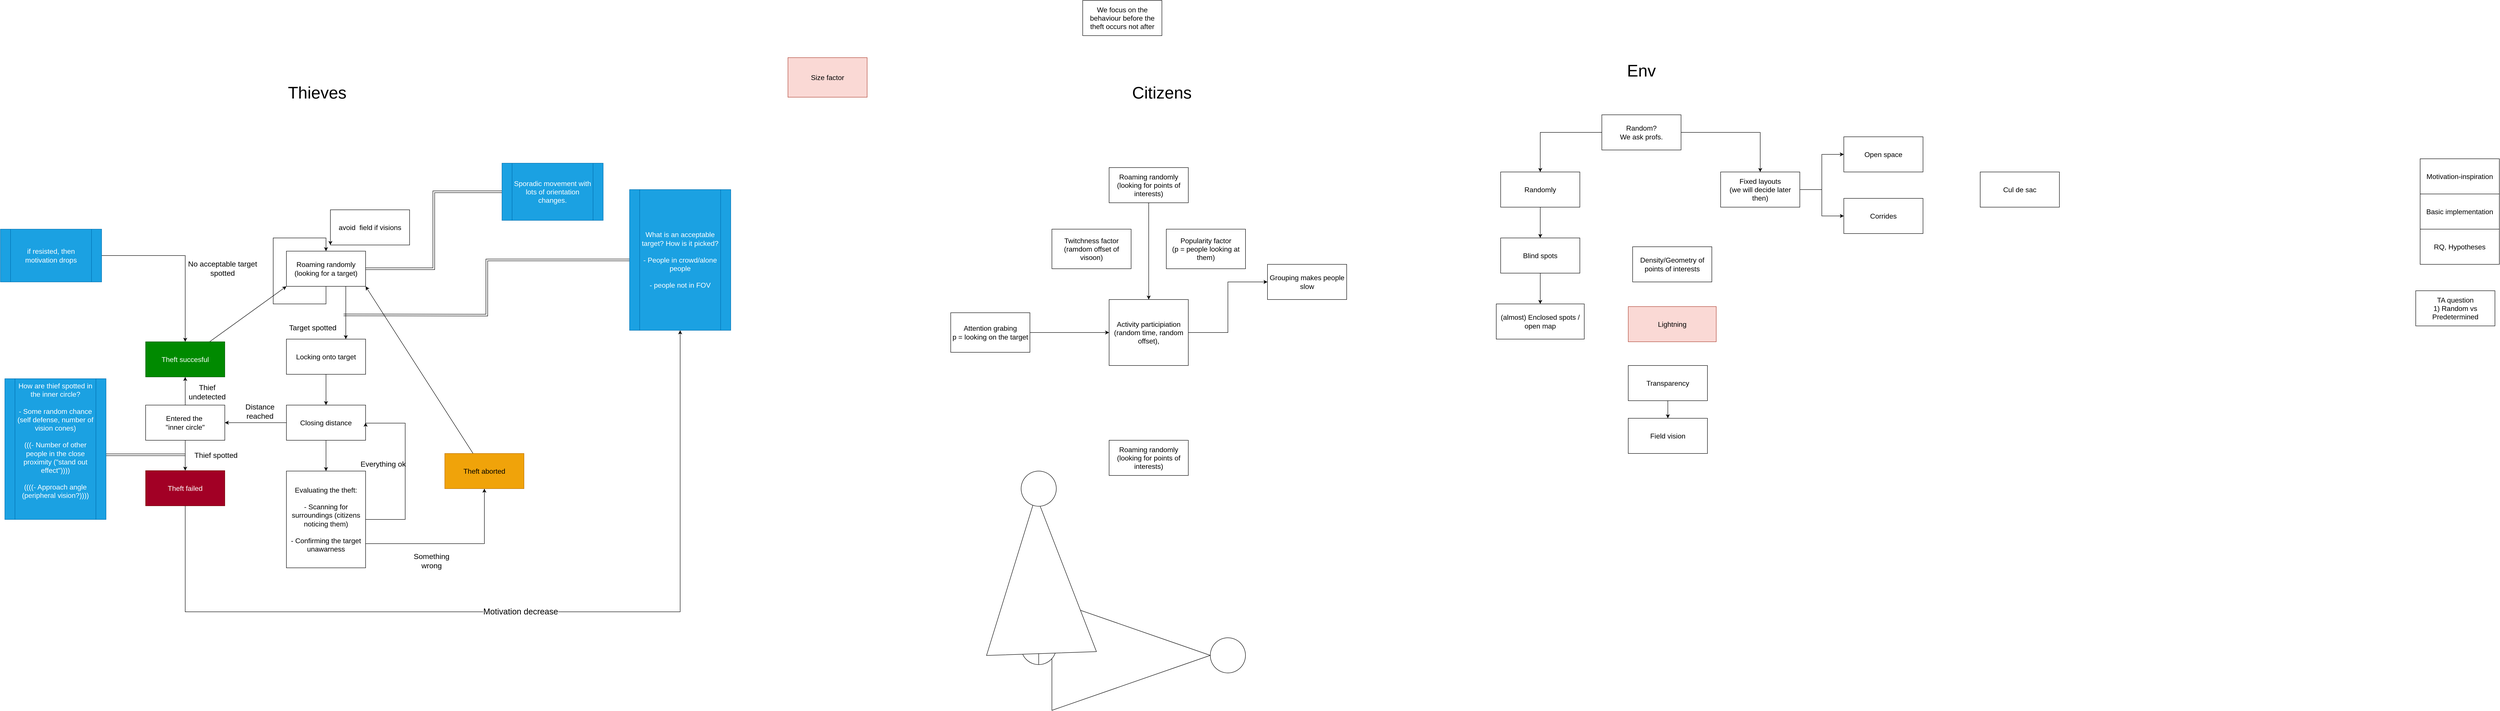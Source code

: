 <mxfile version="24.0.4" type="device">
  <diagram name="Page-1" id="_5OD_H1pg-j9sjn3mAq2">
    <mxGraphModel dx="4200" dy="4284" grid="1" gridSize="10" guides="1" tooltips="1" connect="1" arrows="1" fold="1" page="1" pageScale="1" pageWidth="6500" pageHeight="1800" math="0" shadow="0">
      <root>
        <mxCell id="0" />
        <mxCell id="1" parent="0" />
        <mxCell id="P7jncR9pwjDkhTuc6ath-14" style="edgeStyle=orthogonalEdgeStyle;rounded=0;orthogonalLoop=1;jettySize=auto;html=1;elbow=vertical;exitX=0.75;exitY=1;exitDx=0;exitDy=0;entryX=0.75;entryY=0;entryDx=0;entryDy=0;" edge="1" parent="1" source="P7jncR9pwjDkhTuc6ath-1" target="P7jncR9pwjDkhTuc6ath-3">
          <mxGeometry relative="1" as="geometry" />
        </mxCell>
        <mxCell id="P7jncR9pwjDkhTuc6ath-1" value="Roaming randomly&lt;div&gt;(looking for a target)&lt;/div&gt;" style="rounded=0;whiteSpace=wrap;html=1;fontSize=16;" vertex="1" parent="1">
          <mxGeometry x="690" y="450" width="180" height="80" as="geometry" />
        </mxCell>
        <mxCell id="P7jncR9pwjDkhTuc6ath-2" value="Thieves" style="text;html=1;align=center;verticalAlign=middle;whiteSpace=wrap;rounded=0;fontSize=38;" vertex="1" parent="1">
          <mxGeometry x="680" y="70" width="160" height="40" as="geometry" />
        </mxCell>
        <mxCell id="P7jncR9pwjDkhTuc6ath-22" style="edgeStyle=orthogonalEdgeStyle;rounded=0;orthogonalLoop=1;jettySize=auto;html=1;entryX=0.5;entryY=0;entryDx=0;entryDy=0;elbow=vertical;" edge="1" parent="1" source="P7jncR9pwjDkhTuc6ath-3" target="P7jncR9pwjDkhTuc6ath-21">
          <mxGeometry relative="1" as="geometry" />
        </mxCell>
        <mxCell id="P7jncR9pwjDkhTuc6ath-3" value="Locking onto target" style="rounded=0;whiteSpace=wrap;html=1;fontSize=16;" vertex="1" parent="1">
          <mxGeometry x="690" y="650" width="180" height="80" as="geometry" />
        </mxCell>
        <mxCell id="P7jncR9pwjDkhTuc6ath-11" style="edgeStyle=orthogonalEdgeStyle;rounded=0;orthogonalLoop=1;jettySize=auto;html=1;entryX=0.5;entryY=0;entryDx=0;entryDy=0;elbow=vertical;exitX=0.5;exitY=1;exitDx=0;exitDy=0;" edge="1" parent="1" source="P7jncR9pwjDkhTuc6ath-1" target="P7jncR9pwjDkhTuc6ath-1">
          <mxGeometry relative="1" as="geometry">
            <Array as="points">
              <mxPoint x="780" y="570" />
              <mxPoint x="660" y="570" />
              <mxPoint x="660" y="420" />
              <mxPoint x="780" y="420" />
            </Array>
          </mxGeometry>
        </mxCell>
        <mxCell id="P7jncR9pwjDkhTuc6ath-12" value="No acceptable target spotted" style="text;html=1;align=center;verticalAlign=middle;whiteSpace=wrap;rounded=0;fontSize=17;" vertex="1" parent="1">
          <mxGeometry x="440" y="475" width="210" height="30" as="geometry" />
        </mxCell>
        <mxCell id="P7jncR9pwjDkhTuc6ath-15" value="Target spotted" style="text;html=1;align=center;verticalAlign=middle;whiteSpace=wrap;rounded=0;fontSize=17;" vertex="1" parent="1">
          <mxGeometry x="690" y="610" width="120" height="30" as="geometry" />
        </mxCell>
        <mxCell id="P7jncR9pwjDkhTuc6ath-18" style="edgeStyle=orthogonalEdgeStyle;rounded=0;orthogonalLoop=1;jettySize=auto;html=1;elbow=vertical;shape=link;" edge="1" parent="1" source="P7jncR9pwjDkhTuc6ath-17">
          <mxGeometry relative="1" as="geometry">
            <mxPoint x="820" y="595" as="targetPoint" />
          </mxGeometry>
        </mxCell>
        <mxCell id="P7jncR9pwjDkhTuc6ath-17" value="What is an acceptable target? How is it picked?&lt;div&gt;&lt;br&gt;&lt;/div&gt;&lt;div&gt;- People in crowd/alone people&lt;/div&gt;&lt;div&gt;&lt;br&gt;&lt;/div&gt;&lt;div&gt;- people not in FOV&lt;/div&gt;" style="shape=process;whiteSpace=wrap;html=1;backgroundOutline=1;fontSize=16;fillColor=#1ba1e2;fontColor=#ffffff;strokeColor=#006EAF;" vertex="1" parent="1">
          <mxGeometry x="1470" y="310" width="230" height="320" as="geometry" />
        </mxCell>
        <mxCell id="P7jncR9pwjDkhTuc6ath-20" style="edgeStyle=orthogonalEdgeStyle;rounded=0;orthogonalLoop=1;jettySize=auto;html=1;entryX=1;entryY=0.5;entryDx=0;entryDy=0;elbow=vertical;shape=link;" edge="1" parent="1" source="P7jncR9pwjDkhTuc6ath-19" target="P7jncR9pwjDkhTuc6ath-1">
          <mxGeometry relative="1" as="geometry" />
        </mxCell>
        <mxCell id="P7jncR9pwjDkhTuc6ath-19" value="Sporadic movement with lots of orientation changes." style="shape=process;whiteSpace=wrap;html=1;backgroundOutline=1;fontSize=16;fillColor=#1ba1e2;fontColor=#ffffff;strokeColor=#006EAF;" vertex="1" parent="1">
          <mxGeometry x="1180" y="250" width="230" height="130" as="geometry" />
        </mxCell>
        <mxCell id="P7jncR9pwjDkhTuc6ath-24" style="edgeStyle=orthogonalEdgeStyle;rounded=0;orthogonalLoop=1;jettySize=auto;html=1;elbow=vertical;" edge="1" parent="1" source="P7jncR9pwjDkhTuc6ath-21" target="P7jncR9pwjDkhTuc6ath-23">
          <mxGeometry relative="1" as="geometry" />
        </mxCell>
        <mxCell id="P7jncR9pwjDkhTuc6ath-29" style="edgeStyle=orthogonalEdgeStyle;rounded=0;orthogonalLoop=1;jettySize=auto;html=1;entryX=1;entryY=0.5;entryDx=0;entryDy=0;elbow=vertical;" edge="1" parent="1" source="P7jncR9pwjDkhTuc6ath-21" target="P7jncR9pwjDkhTuc6ath-26">
          <mxGeometry relative="1" as="geometry" />
        </mxCell>
        <mxCell id="P7jncR9pwjDkhTuc6ath-21" value="Closing distance" style="rounded=0;whiteSpace=wrap;html=1;fontSize=16;" vertex="1" parent="1">
          <mxGeometry x="690" y="800" width="180" height="80" as="geometry" />
        </mxCell>
        <mxCell id="P7jncR9pwjDkhTuc6ath-25" style="edgeStyle=orthogonalEdgeStyle;rounded=0;orthogonalLoop=1;jettySize=auto;html=1;entryX=1;entryY=0.5;entryDx=0;entryDy=0;elbow=vertical;" edge="1" parent="1" source="P7jncR9pwjDkhTuc6ath-23" target="P7jncR9pwjDkhTuc6ath-21">
          <mxGeometry relative="1" as="geometry">
            <Array as="points">
              <mxPoint x="960" y="1060" />
              <mxPoint x="960" y="841" />
              <mxPoint x="870" y="841" />
            </Array>
          </mxGeometry>
        </mxCell>
        <mxCell id="P7jncR9pwjDkhTuc6ath-46" style="edgeStyle=orthogonalEdgeStyle;rounded=0;orthogonalLoop=1;jettySize=auto;html=1;entryX=0.5;entryY=1;entryDx=0;entryDy=0;elbow=vertical;exitX=1;exitY=0.75;exitDx=0;exitDy=0;" edge="1" parent="1" source="P7jncR9pwjDkhTuc6ath-23" target="P7jncR9pwjDkhTuc6ath-44">
          <mxGeometry relative="1" as="geometry" />
        </mxCell>
        <mxCell id="P7jncR9pwjDkhTuc6ath-23" value="&lt;div&gt;Evaluating the theft:&lt;/div&gt;&lt;div&gt;&lt;br&gt;&lt;/div&gt;- Scanning for surroundings (citizens noticing them)&lt;div&gt;&lt;br&gt;&lt;/div&gt;&lt;div&gt;- Confirming the target unawarness&lt;/div&gt;" style="rounded=0;whiteSpace=wrap;html=1;fontSize=16;" vertex="1" parent="1">
          <mxGeometry x="690" y="950" width="180" height="220" as="geometry" />
        </mxCell>
        <mxCell id="P7jncR9pwjDkhTuc6ath-39" style="edgeStyle=orthogonalEdgeStyle;rounded=0;orthogonalLoop=1;jettySize=auto;html=1;entryX=0.5;entryY=0;entryDx=0;entryDy=0;elbow=vertical;" edge="1" parent="1" source="P7jncR9pwjDkhTuc6ath-26" target="P7jncR9pwjDkhTuc6ath-31">
          <mxGeometry relative="1" as="geometry" />
        </mxCell>
        <mxCell id="P7jncR9pwjDkhTuc6ath-41" style="edgeStyle=orthogonalEdgeStyle;rounded=0;orthogonalLoop=1;jettySize=auto;html=1;elbow=vertical;" edge="1" parent="1" source="P7jncR9pwjDkhTuc6ath-26" target="P7jncR9pwjDkhTuc6ath-37">
          <mxGeometry relative="1" as="geometry" />
        </mxCell>
        <mxCell id="P7jncR9pwjDkhTuc6ath-26" value="Entered the&amp;nbsp;&lt;div&gt;&quot;inner circle&quot;&lt;/div&gt;" style="rounded=0;whiteSpace=wrap;html=1;fontSize=16;" vertex="1" parent="1">
          <mxGeometry x="370" y="800" width="180" height="80" as="geometry" />
        </mxCell>
        <mxCell id="P7jncR9pwjDkhTuc6ath-27" value="Everything ok" style="text;html=1;align=center;verticalAlign=middle;whiteSpace=wrap;rounded=0;fontSize=17;" vertex="1" parent="1">
          <mxGeometry x="850" y="920" width="120" height="30" as="geometry" />
        </mxCell>
        <mxCell id="P7jncR9pwjDkhTuc6ath-30" value="Distance reached" style="text;html=1;align=center;verticalAlign=middle;whiteSpace=wrap;rounded=0;fontSize=17;" vertex="1" parent="1">
          <mxGeometry x="570" y="800" width="120" height="30" as="geometry" />
        </mxCell>
        <mxCell id="P7jncR9pwjDkhTuc6ath-102" value="&lt;font style=&quot;font-size: 19px;&quot;&gt;Motivation decrease&lt;/font&gt;" style="edgeStyle=orthogonalEdgeStyle;rounded=0;orthogonalLoop=1;jettySize=auto;html=1;elbow=vertical;" edge="1" parent="1" source="P7jncR9pwjDkhTuc6ath-31" target="P7jncR9pwjDkhTuc6ath-17">
          <mxGeometry relative="1" as="geometry">
            <Array as="points">
              <mxPoint x="460" y="1270" />
              <mxPoint x="1585" y="1270" />
            </Array>
          </mxGeometry>
        </mxCell>
        <mxCell id="P7jncR9pwjDkhTuc6ath-31" value="Theft failed" style="rounded=0;whiteSpace=wrap;html=1;fontSize=16;fillColor=#a20025;fontColor=#ffffff;strokeColor=#6F0000;" vertex="1" parent="1">
          <mxGeometry x="370" y="949" width="180" height="80" as="geometry" />
        </mxCell>
        <mxCell id="P7jncR9pwjDkhTuc6ath-33" value="Thief spotted" style="text;html=1;align=center;verticalAlign=middle;whiteSpace=wrap;rounded=0;fontSize=17;" vertex="1" parent="1">
          <mxGeometry x="470" y="900" width="120" height="30" as="geometry" />
        </mxCell>
        <mxCell id="P7jncR9pwjDkhTuc6ath-36" style="edgeStyle=orthogonalEdgeStyle;rounded=0;orthogonalLoop=1;jettySize=auto;html=1;elbow=vertical;shape=link;" edge="1" parent="1">
          <mxGeometry relative="1" as="geometry">
            <mxPoint x="280" y="913.048" as="sourcePoint" />
            <mxPoint x="460" y="913" as="targetPoint" />
          </mxGeometry>
        </mxCell>
        <mxCell id="P7jncR9pwjDkhTuc6ath-35" value="How are thief spotted in the inner circle?&lt;div&gt;&lt;br&gt;&lt;/div&gt;&lt;div&gt;- Some random chance (self defense, number of vision cones)&lt;br&gt;&lt;/div&gt;&lt;div&gt;&lt;br&gt;&lt;div&gt;(((- Number of other people in the close proximity (&quot;stand out effect&quot;))))&lt;/div&gt;&lt;/div&gt;&lt;div&gt;&lt;br&gt;&lt;/div&gt;&lt;div&gt;((((- Approach angle (peripheral vision?))))&lt;/div&gt;&lt;div&gt;&lt;br&gt;&lt;/div&gt;&lt;div&gt;&lt;br&gt;&lt;/div&gt;" style="shape=process;whiteSpace=wrap;html=1;backgroundOutline=1;fontSize=16;fillColor=#1ba1e2;fontColor=#ffffff;strokeColor=#006EAF;" vertex="1" parent="1">
          <mxGeometry x="50" y="740" width="230" height="320" as="geometry" />
        </mxCell>
        <mxCell id="P7jncR9pwjDkhTuc6ath-43" style="rounded=0;orthogonalLoop=1;jettySize=auto;html=1;entryX=0;entryY=1;entryDx=0;entryDy=0;elbow=vertical;" edge="1" parent="1" source="P7jncR9pwjDkhTuc6ath-37" target="P7jncR9pwjDkhTuc6ath-1">
          <mxGeometry relative="1" as="geometry" />
        </mxCell>
        <mxCell id="P7jncR9pwjDkhTuc6ath-37" value="Theft succesful" style="rounded=0;whiteSpace=wrap;html=1;fontSize=16;fillColor=#008a00;fontColor=#ffffff;strokeColor=#005700;" vertex="1" parent="1">
          <mxGeometry x="370" y="656" width="180" height="80" as="geometry" />
        </mxCell>
        <mxCell id="P7jncR9pwjDkhTuc6ath-42" value="Thief undetected" style="text;html=1;align=center;verticalAlign=middle;whiteSpace=wrap;rounded=0;fontSize=17;" vertex="1" parent="1">
          <mxGeometry x="450" y="756" width="120" height="30" as="geometry" />
        </mxCell>
        <mxCell id="P7jncR9pwjDkhTuc6ath-45" style="rounded=0;orthogonalLoop=1;jettySize=auto;html=1;entryX=1;entryY=1;entryDx=0;entryDy=0;elbow=vertical;" edge="1" parent="1" source="P7jncR9pwjDkhTuc6ath-44" target="P7jncR9pwjDkhTuc6ath-1">
          <mxGeometry relative="1" as="geometry" />
        </mxCell>
        <mxCell id="P7jncR9pwjDkhTuc6ath-44" value="Theft aborted" style="rounded=0;whiteSpace=wrap;html=1;fontSize=16;fillColor=#f0a30a;fontColor=#000000;strokeColor=#BD7000;" vertex="1" parent="1">
          <mxGeometry x="1050" y="910" width="180" height="80" as="geometry" />
        </mxCell>
        <mxCell id="P7jncR9pwjDkhTuc6ath-47" value="Something wrong" style="text;html=1;align=center;verticalAlign=middle;whiteSpace=wrap;rounded=0;fontSize=17;" vertex="1" parent="1">
          <mxGeometry x="960" y="1140" width="120" height="30" as="geometry" />
        </mxCell>
        <mxCell id="P7jncR9pwjDkhTuc6ath-48" value="Citizens" style="text;html=1;align=center;verticalAlign=middle;whiteSpace=wrap;rounded=0;fontSize=38;" vertex="1" parent="1">
          <mxGeometry x="2600" y="70" width="160" height="40" as="geometry" />
        </mxCell>
        <mxCell id="P7jncR9pwjDkhTuc6ath-51" style="edgeStyle=orthogonalEdgeStyle;rounded=0;orthogonalLoop=1;jettySize=auto;html=1;elbow=vertical;" edge="1" parent="1" source="P7jncR9pwjDkhTuc6ath-49" target="P7jncR9pwjDkhTuc6ath-37">
          <mxGeometry relative="1" as="geometry" />
        </mxCell>
        <mxCell id="P7jncR9pwjDkhTuc6ath-49" value="if resisted, then motivation drops" style="shape=process;whiteSpace=wrap;html=1;backgroundOutline=1;fontSize=16;fillColor=#1ba1e2;fontColor=#ffffff;strokeColor=#006EAF;" vertex="1" parent="1">
          <mxGeometry x="40" y="400" width="230" height="120" as="geometry" />
        </mxCell>
        <mxCell id="P7jncR9pwjDkhTuc6ath-57" style="edgeStyle=orthogonalEdgeStyle;rounded=0;orthogonalLoop=1;jettySize=auto;html=1;elbow=vertical;" edge="1" parent="1" source="P7jncR9pwjDkhTuc6ath-55" target="P7jncR9pwjDkhTuc6ath-56">
          <mxGeometry relative="1" as="geometry" />
        </mxCell>
        <mxCell id="P7jncR9pwjDkhTuc6ath-55" value="Roaming randomly&lt;div&gt;(looking for points of interests)&lt;/div&gt;" style="rounded=0;whiteSpace=wrap;html=1;fontSize=16;" vertex="1" parent="1">
          <mxGeometry x="2560" y="260" width="180" height="80" as="geometry" />
        </mxCell>
        <mxCell id="P7jncR9pwjDkhTuc6ath-89" style="edgeStyle=orthogonalEdgeStyle;rounded=0;orthogonalLoop=1;jettySize=auto;html=1;elbow=vertical;" edge="1" parent="1" source="P7jncR9pwjDkhTuc6ath-56" target="P7jncR9pwjDkhTuc6ath-88">
          <mxGeometry relative="1" as="geometry" />
        </mxCell>
        <mxCell id="P7jncR9pwjDkhTuc6ath-56" value="Activity participiation&lt;div&gt;(random time&lt;span style=&quot;color: rgba(0, 0, 0, 0); font-family: monospace; font-size: 0px; text-align: start; text-wrap: nowrap; background-color: initial;&quot;&gt;%3CmxGraphModel%3E%3Croot%3E%3CmxCell%20id%3D%220%22%2F%3E%3CmxCell%20id%3D%221%22%20parent%3D%220%22%2F%3E%3CmxCell%20id%3D%222%22%20value%3D%22Locking%20onto%20target%22%20style%3D%22rounded%3D0%3BwhiteSpace%3Dwrap%3Bhtml%3D1%3BfontSize%3D16%3B%22%20vertex%3D%221%22%20parent%3D%221%22%3E%3CmxGeometry%20x%3D%22690%22%20y%3D%22650%22%20width%3D%22180%22%20height%3D%2280%22%20as%3D%22geometry%22%2F%3E%3C%2FmxCell%3E%3C%2Froot%3E%3C%2FmxGraphModel%3E&lt;/span&gt;&lt;span style=&quot;background-color: initial;&quot;&gt;, random offset),&lt;/span&gt;&lt;/div&gt;" style="rounded=0;whiteSpace=wrap;html=1;fontSize=16;" vertex="1" parent="1">
          <mxGeometry x="2560" y="560" width="180" height="150" as="geometry" />
        </mxCell>
        <mxCell id="P7jncR9pwjDkhTuc6ath-58" value="Env" style="text;html=1;align=center;verticalAlign=middle;whiteSpace=wrap;rounded=0;fontSize=38;" vertex="1" parent="1">
          <mxGeometry x="3690" y="20" width="160" height="40" as="geometry" />
        </mxCell>
        <mxCell id="P7jncR9pwjDkhTuc6ath-61" style="edgeStyle=orthogonalEdgeStyle;rounded=0;orthogonalLoop=1;jettySize=auto;html=1;entryX=0.5;entryY=0;entryDx=0;entryDy=0;elbow=vertical;" edge="1" parent="1" source="P7jncR9pwjDkhTuc6ath-59" target="P7jncR9pwjDkhTuc6ath-60">
          <mxGeometry relative="1" as="geometry" />
        </mxCell>
        <mxCell id="P7jncR9pwjDkhTuc6ath-63" style="edgeStyle=orthogonalEdgeStyle;rounded=0;orthogonalLoop=1;jettySize=auto;html=1;elbow=vertical;" edge="1" parent="1" source="P7jncR9pwjDkhTuc6ath-59" target="P7jncR9pwjDkhTuc6ath-62">
          <mxGeometry relative="1" as="geometry" />
        </mxCell>
        <mxCell id="P7jncR9pwjDkhTuc6ath-59" value="Random?&lt;div&gt;We ask profs.&lt;/div&gt;" style="rounded=0;whiteSpace=wrap;html=1;fontSize=16;" vertex="1" parent="1">
          <mxGeometry x="3680" y="140" width="180" height="80" as="geometry" />
        </mxCell>
        <mxCell id="P7jncR9pwjDkhTuc6ath-68" style="edgeStyle=orthogonalEdgeStyle;rounded=0;orthogonalLoop=1;jettySize=auto;html=1;elbow=vertical;" edge="1" parent="1" source="P7jncR9pwjDkhTuc6ath-60" target="P7jncR9pwjDkhTuc6ath-67">
          <mxGeometry relative="1" as="geometry" />
        </mxCell>
        <mxCell id="P7jncR9pwjDkhTuc6ath-60" value="Randomly" style="rounded=0;whiteSpace=wrap;html=1;fontSize=16;" vertex="1" parent="1">
          <mxGeometry x="3450" y="270" width="180" height="80" as="geometry" />
        </mxCell>
        <mxCell id="P7jncR9pwjDkhTuc6ath-70" style="edgeStyle=orthogonalEdgeStyle;rounded=0;orthogonalLoop=1;jettySize=auto;html=1;elbow=vertical;" edge="1" parent="1" source="P7jncR9pwjDkhTuc6ath-62" target="P7jncR9pwjDkhTuc6ath-69">
          <mxGeometry relative="1" as="geometry" />
        </mxCell>
        <mxCell id="P7jncR9pwjDkhTuc6ath-72" style="edgeStyle=orthogonalEdgeStyle;rounded=0;orthogonalLoop=1;jettySize=auto;html=1;elbow=vertical;" edge="1" parent="1" source="P7jncR9pwjDkhTuc6ath-62" target="P7jncR9pwjDkhTuc6ath-71">
          <mxGeometry relative="1" as="geometry" />
        </mxCell>
        <mxCell id="P7jncR9pwjDkhTuc6ath-62" value="Fixed layouts&lt;div&gt;(we will decide later then)&lt;/div&gt;" style="rounded=0;whiteSpace=wrap;html=1;fontSize=16;" vertex="1" parent="1">
          <mxGeometry x="3950" y="270" width="180" height="80" as="geometry" />
        </mxCell>
        <mxCell id="P7jncR9pwjDkhTuc6ath-66" style="edgeStyle=orthogonalEdgeStyle;rounded=0;orthogonalLoop=1;jettySize=auto;html=1;elbow=vertical;" edge="1" parent="1" source="P7jncR9pwjDkhTuc6ath-64" target="P7jncR9pwjDkhTuc6ath-65">
          <mxGeometry relative="1" as="geometry" />
        </mxCell>
        <mxCell id="P7jncR9pwjDkhTuc6ath-64" value="Transparency" style="rounded=0;whiteSpace=wrap;html=1;fontSize=16;" vertex="1" parent="1">
          <mxGeometry x="3740" y="710" width="180" height="80" as="geometry" />
        </mxCell>
        <mxCell id="P7jncR9pwjDkhTuc6ath-65" value="Field vision" style="rounded=0;whiteSpace=wrap;html=1;fontSize=16;" vertex="1" parent="1">
          <mxGeometry x="3740" y="830" width="180" height="80" as="geometry" />
        </mxCell>
        <mxCell id="P7jncR9pwjDkhTuc6ath-74" style="edgeStyle=orthogonalEdgeStyle;rounded=0;orthogonalLoop=1;jettySize=auto;html=1;elbow=vertical;" edge="1" parent="1" source="P7jncR9pwjDkhTuc6ath-67" target="P7jncR9pwjDkhTuc6ath-73">
          <mxGeometry relative="1" as="geometry" />
        </mxCell>
        <mxCell id="P7jncR9pwjDkhTuc6ath-67" value="Blind spots" style="rounded=0;whiteSpace=wrap;html=1;fontSize=16;" vertex="1" parent="1">
          <mxGeometry x="3450" y="420" width="180" height="80" as="geometry" />
        </mxCell>
        <mxCell id="P7jncR9pwjDkhTuc6ath-69" value="Open space" style="rounded=0;whiteSpace=wrap;html=1;fontSize=16;" vertex="1" parent="1">
          <mxGeometry x="4230" y="190" width="180" height="80" as="geometry" />
        </mxCell>
        <mxCell id="P7jncR9pwjDkhTuc6ath-71" value="Corrides" style="rounded=0;whiteSpace=wrap;html=1;fontSize=16;" vertex="1" parent="1">
          <mxGeometry x="4230" y="330" width="180" height="80" as="geometry" />
        </mxCell>
        <mxCell id="P7jncR9pwjDkhTuc6ath-73" value="(almost) Enclosed spots / open map" style="rounded=0;whiteSpace=wrap;html=1;fontSize=16;" vertex="1" parent="1">
          <mxGeometry x="3440" y="570" width="200" height="80" as="geometry" />
        </mxCell>
        <mxCell id="P7jncR9pwjDkhTuc6ath-75" value="Lightning" style="rounded=0;whiteSpace=wrap;html=1;fontSize=16;fillColor=#fad9d5;strokeColor=#ae4132;" vertex="1" parent="1">
          <mxGeometry x="3740" y="576" width="200" height="80" as="geometry" />
        </mxCell>
        <mxCell id="P7jncR9pwjDkhTuc6ath-79" value="Cul de sac" style="rounded=0;whiteSpace=wrap;html=1;fontSize=16;" vertex="1" parent="1">
          <mxGeometry x="4540" y="270" width="180" height="80" as="geometry" />
        </mxCell>
        <mxCell id="P7jncR9pwjDkhTuc6ath-80" value="" style="triangle;whiteSpace=wrap;html=1;" vertex="1" parent="1">
          <mxGeometry x="2430" y="1244" width="360" height="250" as="geometry" />
        </mxCell>
        <mxCell id="P7jncR9pwjDkhTuc6ath-81" value="" style="ellipse;whiteSpace=wrap;html=1;aspect=fixed;" vertex="1" parent="1">
          <mxGeometry x="2790" y="1329" width="80" height="80" as="geometry" />
        </mxCell>
        <mxCell id="P7jncR9pwjDkhTuc6ath-83" value="" style="ellipse;whiteSpace=wrap;html=1;aspect=fixed;" vertex="1" parent="1">
          <mxGeometry x="2360" y="1310" width="80" height="80" as="geometry" />
        </mxCell>
        <mxCell id="P7jncR9pwjDkhTuc6ath-88" value="Grouping makes people slow" style="rounded=0;whiteSpace=wrap;html=1;fontSize=16;" vertex="1" parent="1">
          <mxGeometry x="2920" y="480" width="180" height="80" as="geometry" />
        </mxCell>
        <mxCell id="P7jncR9pwjDkhTuc6ath-90" value="Roaming randomly&lt;div&gt;(looking for points of interests)&lt;/div&gt;" style="rounded=0;whiteSpace=wrap;html=1;fontSize=16;" vertex="1" parent="1">
          <mxGeometry x="2560" y="880" width="180" height="80" as="geometry" />
        </mxCell>
        <mxCell id="P7jncR9pwjDkhTuc6ath-92" value="avoid&amp;nbsp; field if visions" style="rounded=0;whiteSpace=wrap;html=1;fontSize=16;" vertex="1" parent="1">
          <mxGeometry x="790" y="356" width="180" height="80" as="geometry" />
        </mxCell>
        <mxCell id="P7jncR9pwjDkhTuc6ath-94" style="edgeStyle=orthogonalEdgeStyle;rounded=0;orthogonalLoop=1;jettySize=auto;html=1;elbow=vertical;" edge="1" parent="1" source="P7jncR9pwjDkhTuc6ath-93" target="P7jncR9pwjDkhTuc6ath-56">
          <mxGeometry relative="1" as="geometry" />
        </mxCell>
        <mxCell id="P7jncR9pwjDkhTuc6ath-93" value="Attention grabing&lt;div&gt;p = looking on the target&lt;/div&gt;" style="rounded=0;whiteSpace=wrap;html=1;fontSize=16;" vertex="1" parent="1">
          <mxGeometry x="2200" y="590" width="180" height="90" as="geometry" />
        </mxCell>
        <mxCell id="P7jncR9pwjDkhTuc6ath-95" value="Twitchness factor (ramdom offset of visoon)" style="rounded=0;whiteSpace=wrap;html=1;fontSize=16;" vertex="1" parent="1">
          <mxGeometry x="2430" y="400" width="180" height="90" as="geometry" />
        </mxCell>
        <mxCell id="P7jncR9pwjDkhTuc6ath-96" style="edgeStyle=orthogonalEdgeStyle;rounded=0;orthogonalLoop=1;jettySize=auto;html=1;exitX=0;exitY=0.75;exitDx=0;exitDy=0;entryX=0;entryY=1;entryDx=0;entryDy=0;elbow=vertical;" edge="1" parent="1" source="P7jncR9pwjDkhTuc6ath-92" target="P7jncR9pwjDkhTuc6ath-92">
          <mxGeometry relative="1" as="geometry" />
        </mxCell>
        <mxCell id="P7jncR9pwjDkhTuc6ath-97" value="Popularity factor&lt;div&gt;(p = people looking at them)&lt;/div&gt;" style="rounded=0;whiteSpace=wrap;html=1;fontSize=16;" vertex="1" parent="1">
          <mxGeometry x="2690" y="400" width="180" height="90" as="geometry" />
        </mxCell>
        <mxCell id="P7jncR9pwjDkhTuc6ath-98" value="Density/Geometry of points of interests" style="rounded=0;whiteSpace=wrap;html=1;fontSize=16;" vertex="1" parent="1">
          <mxGeometry x="3750" y="440" width="180" height="80" as="geometry" />
        </mxCell>
        <mxCell id="P7jncR9pwjDkhTuc6ath-99" value="Size factor" style="rounded=0;whiteSpace=wrap;html=1;fontSize=16;fillColor=#fad9d5;strokeColor=#ae4132;" vertex="1" parent="1">
          <mxGeometry x="1830" y="10" width="180" height="90" as="geometry" />
        </mxCell>
        <mxCell id="P7jncR9pwjDkhTuc6ath-105" value="" style="edgeStyle=orthogonalEdgeStyle;rounded=0;orthogonalLoop=1;jettySize=auto;html=1;elbow=vertical;" edge="1" parent="1" source="P7jncR9pwjDkhTuc6ath-103" target="P7jncR9pwjDkhTuc6ath-83">
          <mxGeometry relative="1" as="geometry" />
        </mxCell>
        <mxCell id="P7jncR9pwjDkhTuc6ath-103" value="" style="triangle;whiteSpace=wrap;html=1;rotation=-92;" vertex="1" parent="1">
          <mxGeometry x="2220" y="1060" width="360" height="250" as="geometry" />
        </mxCell>
        <mxCell id="P7jncR9pwjDkhTuc6ath-104" value="" style="ellipse;whiteSpace=wrap;html=1;aspect=fixed;" vertex="1" parent="1">
          <mxGeometry x="2360" y="950" width="80" height="80" as="geometry" />
        </mxCell>
        <mxCell id="P7jncR9pwjDkhTuc6ath-106" value="We focus on the behaviour before the theft occurs not after" style="rounded=0;whiteSpace=wrap;html=1;fontSize=16;" vertex="1" parent="1">
          <mxGeometry x="2500" y="-120" width="180" height="80" as="geometry" />
        </mxCell>
        <mxCell id="P7jncR9pwjDkhTuc6ath-107" value="Motivation-inspiration" style="rounded=0;whiteSpace=wrap;html=1;fontSize=16;" vertex="1" parent="1">
          <mxGeometry x="5540" y="240" width="180" height="80" as="geometry" />
        </mxCell>
        <mxCell id="P7jncR9pwjDkhTuc6ath-108" value="Basic implementation" style="rounded=0;whiteSpace=wrap;html=1;fontSize=16;" vertex="1" parent="1">
          <mxGeometry x="5540" y="320" width="180" height="80" as="geometry" />
        </mxCell>
        <mxCell id="P7jncR9pwjDkhTuc6ath-109" value="RQ, Hypotheses" style="rounded=0;whiteSpace=wrap;html=1;fontSize=16;" vertex="1" parent="1">
          <mxGeometry x="5540" y="400" width="180" height="80" as="geometry" />
        </mxCell>
        <mxCell id="P7jncR9pwjDkhTuc6ath-110" value="TA question&lt;div&gt;1) Random vs Predetermined&lt;/div&gt;" style="rounded=0;whiteSpace=wrap;html=1;fontSize=16;" vertex="1" parent="1">
          <mxGeometry x="5530" y="540" width="180" height="80" as="geometry" />
        </mxCell>
      </root>
    </mxGraphModel>
  </diagram>
</mxfile>
